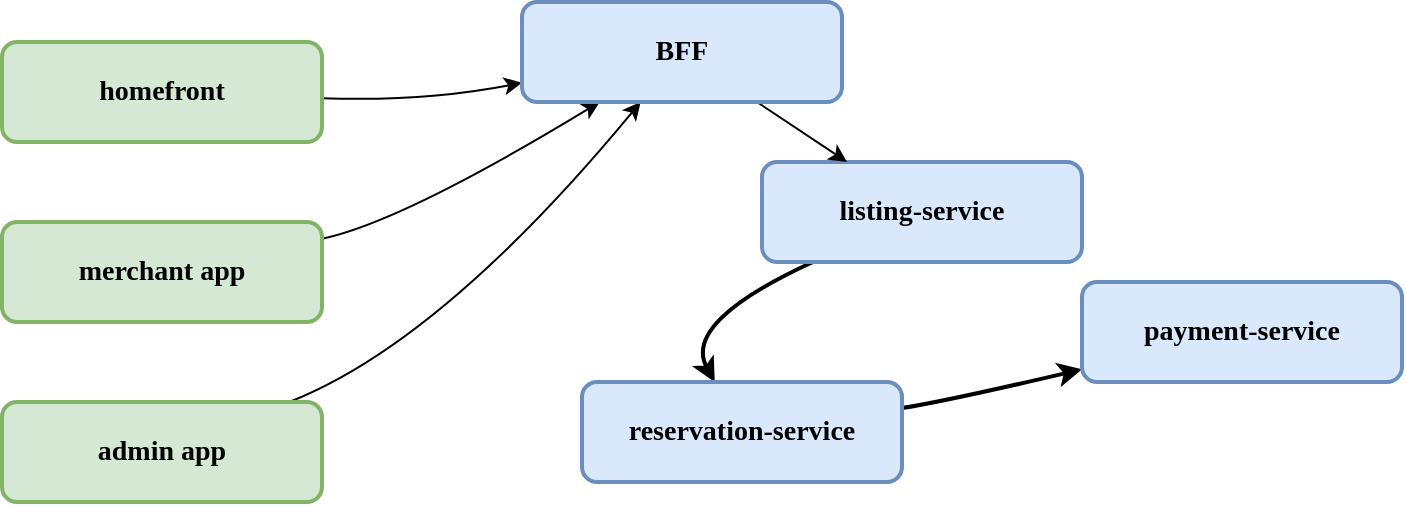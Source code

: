 <mxfile version="21.3.3" type="device">
  <diagram name="Page-1" id="y5Jj0muLnSd2WHnL5ocM">
    <mxGraphModel dx="794" dy="430" grid="1" gridSize="10" guides="1" tooltips="1" connect="1" arrows="1" fold="1" page="1" pageScale="1" pageWidth="850" pageHeight="1100" math="0" shadow="0">
      <root>
        <mxCell id="0" />
        <mxCell id="1" parent="0" />
        <mxCell id="r9noXsGCwt5rJGWpN1p4-10" style="orthogonalLoop=1;jettySize=auto;html=1;strokeWidth=2;curved=1;" edge="1" parent="1" source="r9noXsGCwt5rJGWpN1p4-1" target="r9noXsGCwt5rJGWpN1p4-2">
          <mxGeometry relative="1" as="geometry">
            <Array as="points">
              <mxPoint x="350" y="200" />
            </Array>
          </mxGeometry>
        </mxCell>
        <mxCell id="r9noXsGCwt5rJGWpN1p4-1" value="listing-service" style="rounded=1;whiteSpace=wrap;html=1;strokeColor=#6c8ebf;strokeWidth=2;fillColor=#dae8fc;fontFamily=PT Sans;fontSource=https%3A%2F%2Ffonts.googleapis.com%2Fcss%3Ffamily%3DPT%2BSans;fontStyle=1;fontSize=14;" vertex="1" parent="1">
          <mxGeometry x="390" y="120" width="160" height="50" as="geometry" />
        </mxCell>
        <mxCell id="r9noXsGCwt5rJGWpN1p4-8" style="orthogonalLoop=1;jettySize=auto;html=1;curved=1;strokeWidth=2;" edge="1" parent="1" source="r9noXsGCwt5rJGWpN1p4-2" target="r9noXsGCwt5rJGWpN1p4-6">
          <mxGeometry relative="1" as="geometry">
            <Array as="points">
              <mxPoint x="480" y="240" />
            </Array>
          </mxGeometry>
        </mxCell>
        <mxCell id="r9noXsGCwt5rJGWpN1p4-2" value="reservation-service" style="rounded=1;whiteSpace=wrap;html=1;strokeColor=#6c8ebf;strokeWidth=2;fillColor=#dae8fc;fontFamily=PT Sans;fontSource=https%3A%2F%2Ffonts.googleapis.com%2Fcss%3Ffamily%3DPT%2BSans;fontStyle=1;fontSize=14;" vertex="1" parent="1">
          <mxGeometry x="300" y="230" width="160" height="50" as="geometry" />
        </mxCell>
        <mxCell id="r9noXsGCwt5rJGWpN1p4-12" style="orthogonalLoop=1;jettySize=auto;html=1;curved=1;" edge="1" parent="1" source="r9noXsGCwt5rJGWpN1p4-3" target="r9noXsGCwt5rJGWpN1p4-15">
          <mxGeometry relative="1" as="geometry">
            <mxPoint x="270" y="110" as="targetPoint" />
            <Array as="points">
              <mxPoint x="220" y="90" />
            </Array>
          </mxGeometry>
        </mxCell>
        <mxCell id="r9noXsGCwt5rJGWpN1p4-3" value="homefront" style="rounded=1;whiteSpace=wrap;html=1;strokeColor=#82b366;strokeWidth=2;fillColor=#d5e8d4;fontFamily=PT Sans;fontSource=https%3A%2F%2Ffonts.googleapis.com%2Fcss%3Ffamily%3DPT%2BSans;fontStyle=1;fontSize=14;" vertex="1" parent="1">
          <mxGeometry x="10" y="60" width="160" height="50" as="geometry" />
        </mxCell>
        <mxCell id="r9noXsGCwt5rJGWpN1p4-13" style="orthogonalLoop=1;jettySize=auto;html=1;curved=1;" edge="1" parent="1" source="r9noXsGCwt5rJGWpN1p4-4" target="r9noXsGCwt5rJGWpN1p4-15">
          <mxGeometry relative="1" as="geometry">
            <Array as="points">
              <mxPoint x="210" y="150" />
            </Array>
          </mxGeometry>
        </mxCell>
        <mxCell id="r9noXsGCwt5rJGWpN1p4-4" value="merchant app" style="rounded=1;whiteSpace=wrap;html=1;strokeColor=#82b366;strokeWidth=2;fillColor=#d5e8d4;fontFamily=PT Sans;fontSource=https%3A%2F%2Ffonts.googleapis.com%2Fcss%3Ffamily%3DPT%2BSans;fontStyle=1;fontSize=14;" vertex="1" parent="1">
          <mxGeometry x="10" y="150" width="160" height="50" as="geometry" />
        </mxCell>
        <mxCell id="r9noXsGCwt5rJGWpN1p4-14" style="orthogonalLoop=1;jettySize=auto;html=1;curved=1;" edge="1" parent="1" source="r9noXsGCwt5rJGWpN1p4-5" target="r9noXsGCwt5rJGWpN1p4-15">
          <mxGeometry relative="1" as="geometry">
            <Array as="points">
              <mxPoint x="230" y="210" />
            </Array>
          </mxGeometry>
        </mxCell>
        <mxCell id="r9noXsGCwt5rJGWpN1p4-5" value="admin app" style="rounded=1;whiteSpace=wrap;html=1;strokeColor=#82b366;strokeWidth=2;fillColor=#d5e8d4;fontFamily=PT Sans;fontSource=https%3A%2F%2Ffonts.googleapis.com%2Fcss%3Ffamily%3DPT%2BSans;fontStyle=1;fontSize=14;" vertex="1" parent="1">
          <mxGeometry x="10" y="240" width="160" height="50" as="geometry" />
        </mxCell>
        <mxCell id="r9noXsGCwt5rJGWpN1p4-6" value="payment-service" style="rounded=1;whiteSpace=wrap;html=1;strokeColor=#6c8ebf;strokeWidth=2;fillColor=#dae8fc;fontFamily=PT Sans;fontSource=https%3A%2F%2Ffonts.googleapis.com%2Fcss%3Ffamily%3DPT%2BSans;fontStyle=1;fontSize=14;" vertex="1" parent="1">
          <mxGeometry x="550" y="180" width="160" height="50" as="geometry" />
        </mxCell>
        <mxCell id="r9noXsGCwt5rJGWpN1p4-16" style="rounded=0;orthogonalLoop=1;jettySize=auto;html=1;" edge="1" parent="1" source="r9noXsGCwt5rJGWpN1p4-15" target="r9noXsGCwt5rJGWpN1p4-1">
          <mxGeometry relative="1" as="geometry" />
        </mxCell>
        <mxCell id="r9noXsGCwt5rJGWpN1p4-15" value="BFF" style="rounded=1;whiteSpace=wrap;html=1;strokeColor=#6c8ebf;strokeWidth=2;fillColor=#dae8fc;fontFamily=PT Sans;fontSource=https%3A%2F%2Ffonts.googleapis.com%2Fcss%3Ffamily%3DPT%2BSans;fontStyle=1;fontSize=14;" vertex="1" parent="1">
          <mxGeometry x="270" y="40" width="160" height="50" as="geometry" />
        </mxCell>
      </root>
    </mxGraphModel>
  </diagram>
</mxfile>

